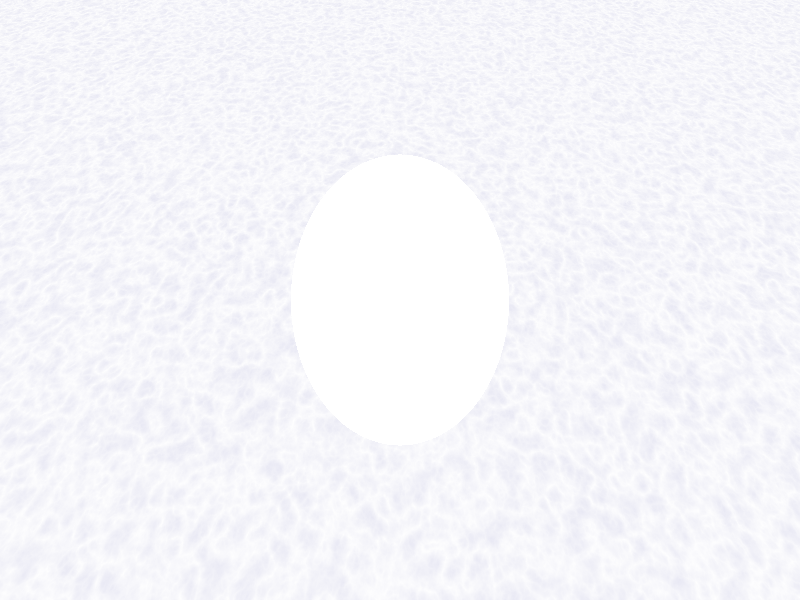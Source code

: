 #include "colors.inc"

global_settings{
        photons{
                count 100000
        }
}                

camera{
        location <0,3,-3>
        look_at <0,0,0>  
        up <0,1,0>
        right <0,16/9,0>
}

light_source{
        <5,5,-5>
        rgb 1  
        spotlight
        point_at <0,0,0>   
        radius 1
        falloff 10
}  

light_source{
        <-5,5,-5>
        rgb 1  
        spotlight
        point_at <0,0,0>   
        radius 1
        falloff 10
}

light_source{
        <0,5,-15>
        rgb 1  
        spotlight
        point_at <0,0,0>   
        radius 1
        falloff 10
}

plane{
        y,-3
        pigment{
                granite
                pigment_map{
                        [0 rgb 1]
                        [1 rgb <.8,.8,.9>]
                }
        }                
}

sphere{
        <0,0,0>,1
        pigment{rgbt <1,1,1,.9>}
        normal{
                gradient y
                sine_wave
                scale .25
        }
        finish{
                reflection .2
                phong 1
        }
        photons{
                target
                refraction on
                reflection on
        }   
        interior{
                ior 1.3
                dispersion 1.1   
                dispersion_samples 50
        }    
        rotate x*60+y*60    
        rotate 360*y*clock
}                        